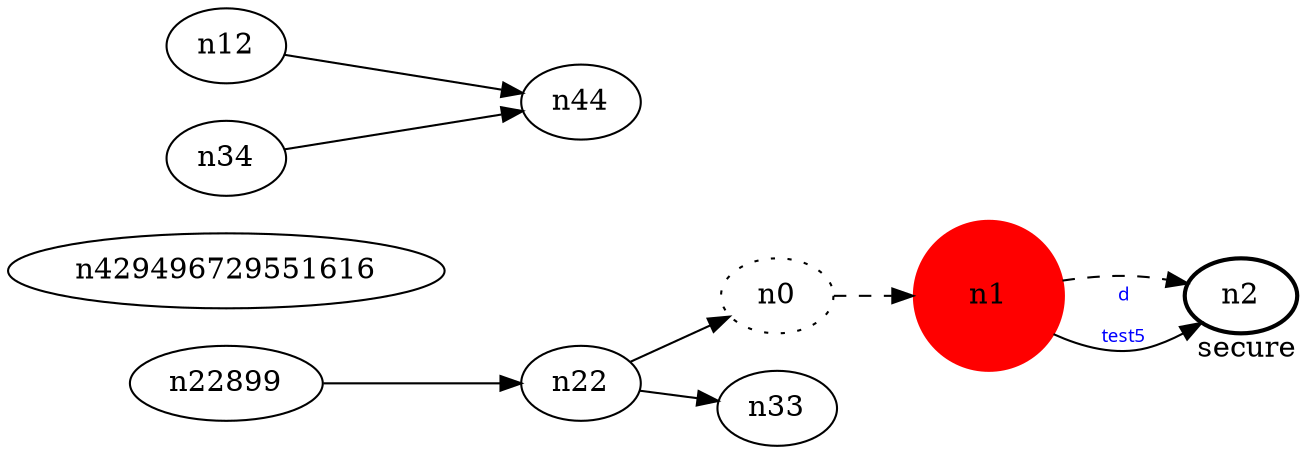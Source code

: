 digraph test5 {
	rankdir=LR;
	fontcolor=blue; /* c0; c1; c0 -- c340282366920938463463374607431768211455 */
	n0 [style=dotted, fillcolor="#123456"]; // c2; c3; c2 -- c3
	n1 [height=1, width=1, color=red, style=filled];
	n2 [style=bold, xlabel="secure"];
	n0 -> n1 -> n2[style=dashed];
	n1 -> n2 [fontname="comic sans", label="d\n\l\G", fontcolor=blue, fontsize=9];
	n22899 -> n22;
	n429496729551616;
	n12 -> n44;
	n22 -> n33;
	n22 -> n0;
	n34 -> n44;
}
